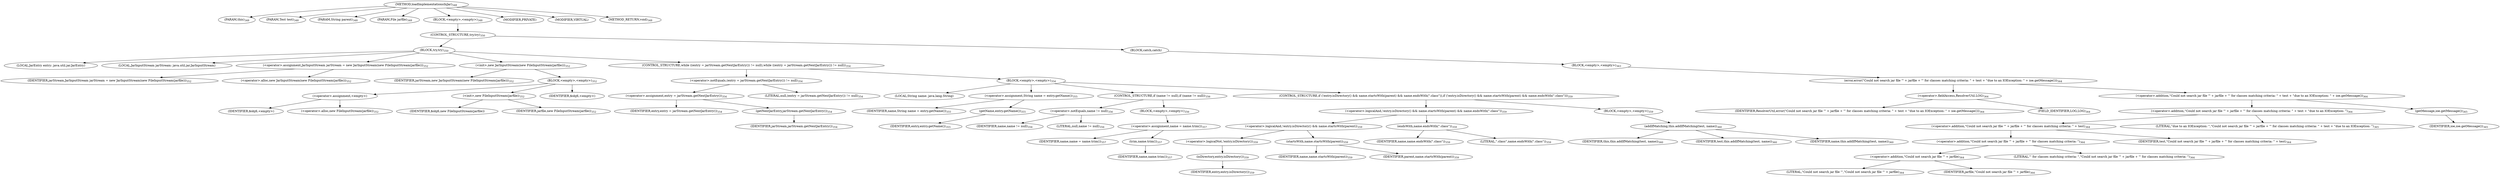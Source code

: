 digraph "loadImplementationsInJar" {  
"593" [label = <(METHOD,loadImplementationsInJar)<SUB>348</SUB>> ]
"62" [label = <(PARAM,this)<SUB>348</SUB>> ]
"594" [label = <(PARAM,Test test)<SUB>348</SUB>> ]
"595" [label = <(PARAM,String parent)<SUB>348</SUB>> ]
"596" [label = <(PARAM,File jarfile)<SUB>348</SUB>> ]
"597" [label = <(BLOCK,&lt;empty&gt;,&lt;empty&gt;)<SUB>348</SUB>> ]
"598" [label = <(CONTROL_STRUCTURE,try,try)<SUB>350</SUB>> ]
"599" [label = <(BLOCK,try,try)<SUB>350</SUB>> ]
"600" [label = <(LOCAL,JarEntry entry: java.util.jar.JarEntry)> ]
"60" [label = <(LOCAL,JarInputStream jarStream: java.util.jar.JarInputStream)> ]
"601" [label = <(&lt;operator&gt;.assignment,JarInputStream jarStream = new JarInputStream(new FileInputStream(jarfile)))<SUB>352</SUB>> ]
"602" [label = <(IDENTIFIER,jarStream,JarInputStream jarStream = new JarInputStream(new FileInputStream(jarfile)))<SUB>352</SUB>> ]
"603" [label = <(&lt;operator&gt;.alloc,new JarInputStream(new FileInputStream(jarfile)))<SUB>352</SUB>> ]
"604" [label = <(&lt;init&gt;,new JarInputStream(new FileInputStream(jarfile)))<SUB>352</SUB>> ]
"59" [label = <(IDENTIFIER,jarStream,new JarInputStream(new FileInputStream(jarfile)))<SUB>352</SUB>> ]
"605" [label = <(BLOCK,&lt;empty&gt;,&lt;empty&gt;)<SUB>352</SUB>> ]
"606" [label = <(&lt;operator&gt;.assignment,&lt;empty&gt;)> ]
"607" [label = <(IDENTIFIER,$obj6,&lt;empty&gt;)> ]
"608" [label = <(&lt;operator&gt;.alloc,new FileInputStream(jarfile))<SUB>352</SUB>> ]
"609" [label = <(&lt;init&gt;,new FileInputStream(jarfile))<SUB>352</SUB>> ]
"610" [label = <(IDENTIFIER,$obj6,new FileInputStream(jarfile))> ]
"611" [label = <(IDENTIFIER,jarfile,new FileInputStream(jarfile))<SUB>352</SUB>> ]
"612" [label = <(IDENTIFIER,$obj6,&lt;empty&gt;)> ]
"613" [label = <(CONTROL_STRUCTURE,while ((entry = jarStream.getNextJarEntry()) != null),while ((entry = jarStream.getNextJarEntry()) != null))<SUB>354</SUB>> ]
"614" [label = <(&lt;operator&gt;.notEquals,(entry = jarStream.getNextJarEntry()) != null)<SUB>354</SUB>> ]
"615" [label = <(&lt;operator&gt;.assignment,entry = jarStream.getNextJarEntry())<SUB>354</SUB>> ]
"616" [label = <(IDENTIFIER,entry,entry = jarStream.getNextJarEntry())<SUB>354</SUB>> ]
"617" [label = <(getNextJarEntry,jarStream.getNextJarEntry())<SUB>354</SUB>> ]
"618" [label = <(IDENTIFIER,jarStream,jarStream.getNextJarEntry())<SUB>354</SUB>> ]
"619" [label = <(LITERAL,null,(entry = jarStream.getNextJarEntry()) != null)<SUB>354</SUB>> ]
"620" [label = <(BLOCK,&lt;empty&gt;,&lt;empty&gt;)<SUB>354</SUB>> ]
"621" [label = <(LOCAL,String name: java.lang.String)> ]
"622" [label = <(&lt;operator&gt;.assignment,String name = entry.getName())<SUB>355</SUB>> ]
"623" [label = <(IDENTIFIER,name,String name = entry.getName())<SUB>355</SUB>> ]
"624" [label = <(getName,entry.getName())<SUB>355</SUB>> ]
"625" [label = <(IDENTIFIER,entry,entry.getName())<SUB>355</SUB>> ]
"626" [label = <(CONTROL_STRUCTURE,if (name != null),if (name != null))<SUB>356</SUB>> ]
"627" [label = <(&lt;operator&gt;.notEquals,name != null)<SUB>356</SUB>> ]
"628" [label = <(IDENTIFIER,name,name != null)<SUB>356</SUB>> ]
"629" [label = <(LITERAL,null,name != null)<SUB>356</SUB>> ]
"630" [label = <(BLOCK,&lt;empty&gt;,&lt;empty&gt;)<SUB>356</SUB>> ]
"631" [label = <(&lt;operator&gt;.assignment,name = name.trim())<SUB>357</SUB>> ]
"632" [label = <(IDENTIFIER,name,name = name.trim())<SUB>357</SUB>> ]
"633" [label = <(trim,name.trim())<SUB>357</SUB>> ]
"634" [label = <(IDENTIFIER,name,name.trim())<SUB>357</SUB>> ]
"635" [label = <(CONTROL_STRUCTURE,if (!entry.isDirectory() &amp;&amp; name.startsWith(parent) &amp;&amp; name.endsWith(&quot;.class&quot;)),if (!entry.isDirectory() &amp;&amp; name.startsWith(parent) &amp;&amp; name.endsWith(&quot;.class&quot;)))<SUB>359</SUB>> ]
"636" [label = <(&lt;operator&gt;.logicalAnd,!entry.isDirectory() &amp;&amp; name.startsWith(parent) &amp;&amp; name.endsWith(&quot;.class&quot;))<SUB>359</SUB>> ]
"637" [label = <(&lt;operator&gt;.logicalAnd,!entry.isDirectory() &amp;&amp; name.startsWith(parent))<SUB>359</SUB>> ]
"638" [label = <(&lt;operator&gt;.logicalNot,!entry.isDirectory())<SUB>359</SUB>> ]
"639" [label = <(isDirectory,entry.isDirectory())<SUB>359</SUB>> ]
"640" [label = <(IDENTIFIER,entry,entry.isDirectory())<SUB>359</SUB>> ]
"641" [label = <(startsWith,name.startsWith(parent))<SUB>359</SUB>> ]
"642" [label = <(IDENTIFIER,name,name.startsWith(parent))<SUB>359</SUB>> ]
"643" [label = <(IDENTIFIER,parent,name.startsWith(parent))<SUB>359</SUB>> ]
"644" [label = <(endsWith,name.endsWith(&quot;.class&quot;))<SUB>359</SUB>> ]
"645" [label = <(IDENTIFIER,name,name.endsWith(&quot;.class&quot;))<SUB>359</SUB>> ]
"646" [label = <(LITERAL,&quot;.class&quot;,name.endsWith(&quot;.class&quot;))<SUB>359</SUB>> ]
"647" [label = <(BLOCK,&lt;empty&gt;,&lt;empty&gt;)<SUB>359</SUB>> ]
"648" [label = <(addIfMatching,this.addIfMatching(test, name))<SUB>360</SUB>> ]
"61" [label = <(IDENTIFIER,this,this.addIfMatching(test, name))<SUB>360</SUB>> ]
"649" [label = <(IDENTIFIER,test,this.addIfMatching(test, name))<SUB>360</SUB>> ]
"650" [label = <(IDENTIFIER,name,this.addIfMatching(test, name))<SUB>360</SUB>> ]
"651" [label = <(BLOCK,catch,catch)> ]
"652" [label = <(BLOCK,&lt;empty&gt;,&lt;empty&gt;)<SUB>363</SUB>> ]
"653" [label = <(error,error(&quot;Could not search jar file '&quot; + jarfile + &quot;' for classes matching criteria: &quot; + test + &quot;due to an IOException: &quot; + ioe.getMessage()))<SUB>364</SUB>> ]
"654" [label = <(&lt;operator&gt;.fieldAccess,ResolverUtil.LOG)<SUB>364</SUB>> ]
"655" [label = <(IDENTIFIER,ResolverUtil,error(&quot;Could not search jar file '&quot; + jarfile + &quot;' for classes matching criteria: &quot; + test + &quot;due to an IOException: &quot; + ioe.getMessage()))<SUB>364</SUB>> ]
"656" [label = <(FIELD_IDENTIFIER,LOG,LOG)<SUB>364</SUB>> ]
"657" [label = <(&lt;operator&gt;.addition,&quot;Could not search jar file '&quot; + jarfile + &quot;' for classes matching criteria: &quot; + test + &quot;due to an IOException: &quot; + ioe.getMessage())<SUB>364</SUB>> ]
"658" [label = <(&lt;operator&gt;.addition,&quot;Could not search jar file '&quot; + jarfile + &quot;' for classes matching criteria: &quot; + test + &quot;due to an IOException: &quot;)<SUB>364</SUB>> ]
"659" [label = <(&lt;operator&gt;.addition,&quot;Could not search jar file '&quot; + jarfile + &quot;' for classes matching criteria: &quot; + test)<SUB>364</SUB>> ]
"660" [label = <(&lt;operator&gt;.addition,&quot;Could not search jar file '&quot; + jarfile + &quot;' for classes matching criteria: &quot;)<SUB>364</SUB>> ]
"661" [label = <(&lt;operator&gt;.addition,&quot;Could not search jar file '&quot; + jarfile)<SUB>364</SUB>> ]
"662" [label = <(LITERAL,&quot;Could not search jar file '&quot;,&quot;Could not search jar file '&quot; + jarfile)<SUB>364</SUB>> ]
"663" [label = <(IDENTIFIER,jarfile,&quot;Could not search jar file '&quot; + jarfile)<SUB>364</SUB>> ]
"664" [label = <(LITERAL,&quot;' for classes matching criteria: &quot;,&quot;Could not search jar file '&quot; + jarfile + &quot;' for classes matching criteria: &quot;)<SUB>364</SUB>> ]
"665" [label = <(IDENTIFIER,test,&quot;Could not search jar file '&quot; + jarfile + &quot;' for classes matching criteria: &quot; + test)<SUB>364</SUB>> ]
"666" [label = <(LITERAL,&quot;due to an IOException: &quot;,&quot;Could not search jar file '&quot; + jarfile + &quot;' for classes matching criteria: &quot; + test + &quot;due to an IOException: &quot;)<SUB>365</SUB>> ]
"667" [label = <(getMessage,ioe.getMessage())<SUB>365</SUB>> ]
"668" [label = <(IDENTIFIER,ioe,ioe.getMessage())<SUB>365</SUB>> ]
"669" [label = <(MODIFIER,PRIVATE)> ]
"670" [label = <(MODIFIER,VIRTUAL)> ]
"671" [label = <(METHOD_RETURN,void)<SUB>348</SUB>> ]
  "593" -> "62" 
  "593" -> "594" 
  "593" -> "595" 
  "593" -> "596" 
  "593" -> "597" 
  "593" -> "669" 
  "593" -> "670" 
  "593" -> "671" 
  "597" -> "598" 
  "598" -> "599" 
  "598" -> "651" 
  "599" -> "600" 
  "599" -> "60" 
  "599" -> "601" 
  "599" -> "604" 
  "599" -> "613" 
  "601" -> "602" 
  "601" -> "603" 
  "604" -> "59" 
  "604" -> "605" 
  "605" -> "606" 
  "605" -> "609" 
  "605" -> "612" 
  "606" -> "607" 
  "606" -> "608" 
  "609" -> "610" 
  "609" -> "611" 
  "613" -> "614" 
  "613" -> "620" 
  "614" -> "615" 
  "614" -> "619" 
  "615" -> "616" 
  "615" -> "617" 
  "617" -> "618" 
  "620" -> "621" 
  "620" -> "622" 
  "620" -> "626" 
  "620" -> "635" 
  "622" -> "623" 
  "622" -> "624" 
  "624" -> "625" 
  "626" -> "627" 
  "626" -> "630" 
  "627" -> "628" 
  "627" -> "629" 
  "630" -> "631" 
  "631" -> "632" 
  "631" -> "633" 
  "633" -> "634" 
  "635" -> "636" 
  "635" -> "647" 
  "636" -> "637" 
  "636" -> "644" 
  "637" -> "638" 
  "637" -> "641" 
  "638" -> "639" 
  "639" -> "640" 
  "641" -> "642" 
  "641" -> "643" 
  "644" -> "645" 
  "644" -> "646" 
  "647" -> "648" 
  "648" -> "61" 
  "648" -> "649" 
  "648" -> "650" 
  "651" -> "652" 
  "652" -> "653" 
  "653" -> "654" 
  "653" -> "657" 
  "654" -> "655" 
  "654" -> "656" 
  "657" -> "658" 
  "657" -> "667" 
  "658" -> "659" 
  "658" -> "666" 
  "659" -> "660" 
  "659" -> "665" 
  "660" -> "661" 
  "660" -> "664" 
  "661" -> "662" 
  "661" -> "663" 
  "667" -> "668" 
}
